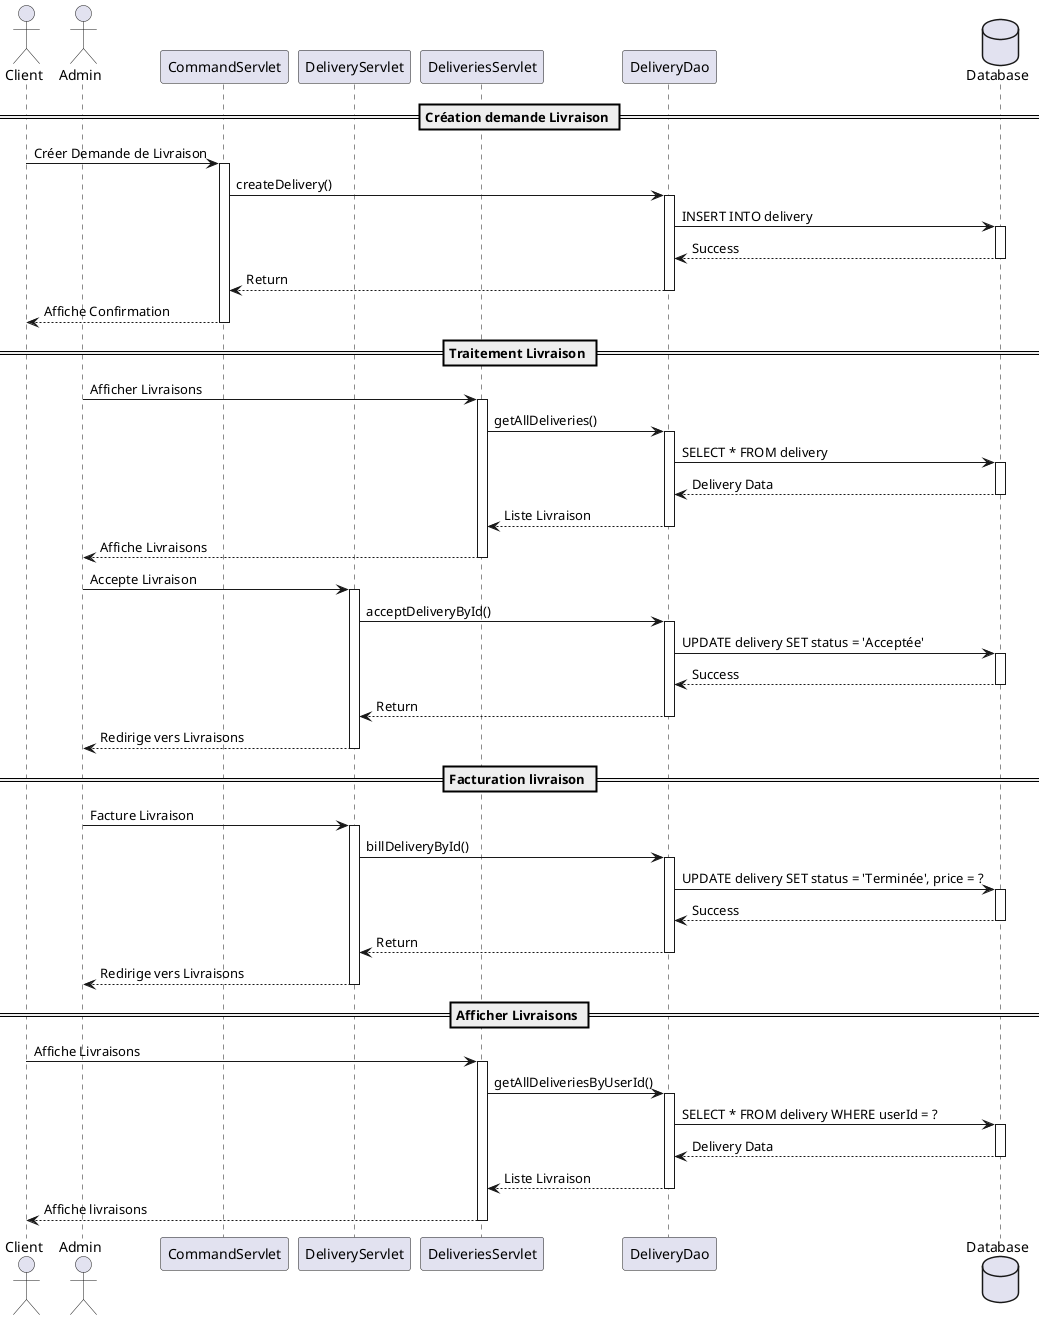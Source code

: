 @startuml
actor Client
actor Admin
participant "CommandServlet" as CS
participant "DeliveryServlet" as DS
participant "DeliveriesServlet" as DSS
participant "DeliveryDao" as DAO
database "Database" as DB

== Création demande Livraison ==
Client -> CS: Créer Demande de Livraison
activate CS
CS -> DAO: createDelivery()
activate DAO
DAO -> DB: INSERT INTO delivery
activate DB
DB --> DAO: Success
deactivate DB
DAO --> CS: Return
deactivate DAO
CS --> Client: Affiche Confirmation
deactivate CS

== Traitement Livraison ==
Admin -> DSS: Afficher Livraisons
activate DSS
DSS -> DAO: getAllDeliveries()
activate DAO
DAO -> DB: SELECT * FROM delivery
activate DB
DB --> DAO: Delivery Data
deactivate DB
DAO --> DSS: Liste Livraison
deactivate DAO
DSS --> Admin: Affiche Livraisons
deactivate DSS

Admin -> DS: Accepte Livraison
activate DS
DS -> DAO: acceptDeliveryById()
activate DAO
DAO -> DB: UPDATE delivery SET status = 'Acceptée'
activate DB
DB --> DAO: Success
deactivate DB
DAO --> DS: Return
deactivate DAO
DS --> Admin: Redirige vers Livraisons
deactivate DS

== Facturation livraison ==
Admin -> DS: Facture Livraison
activate DS
DS -> DAO: billDeliveryById()
activate DAO
DAO -> DB: UPDATE delivery SET status = 'Terminée', price = ?
activate DB
DB --> DAO: Success
deactivate DB
DAO --> DS: Return
deactivate DAO
DS --> Admin: Redirige vers Livraisons
deactivate DS

== Afficher Livraisons ==
Client -> DSS: Affiche Livraisons
activate DSS
DSS -> DAO: getAllDeliveriesByUserId()
activate DAO
DAO -> DB: SELECT * FROM delivery WHERE userId = ?
activate DB
DB --> DAO: Delivery Data
deactivate DB
DAO --> DSS: Liste Livraison
deactivate DAO
DSS --> Client: Affiche livraisons
deactivate DSS
@enduml